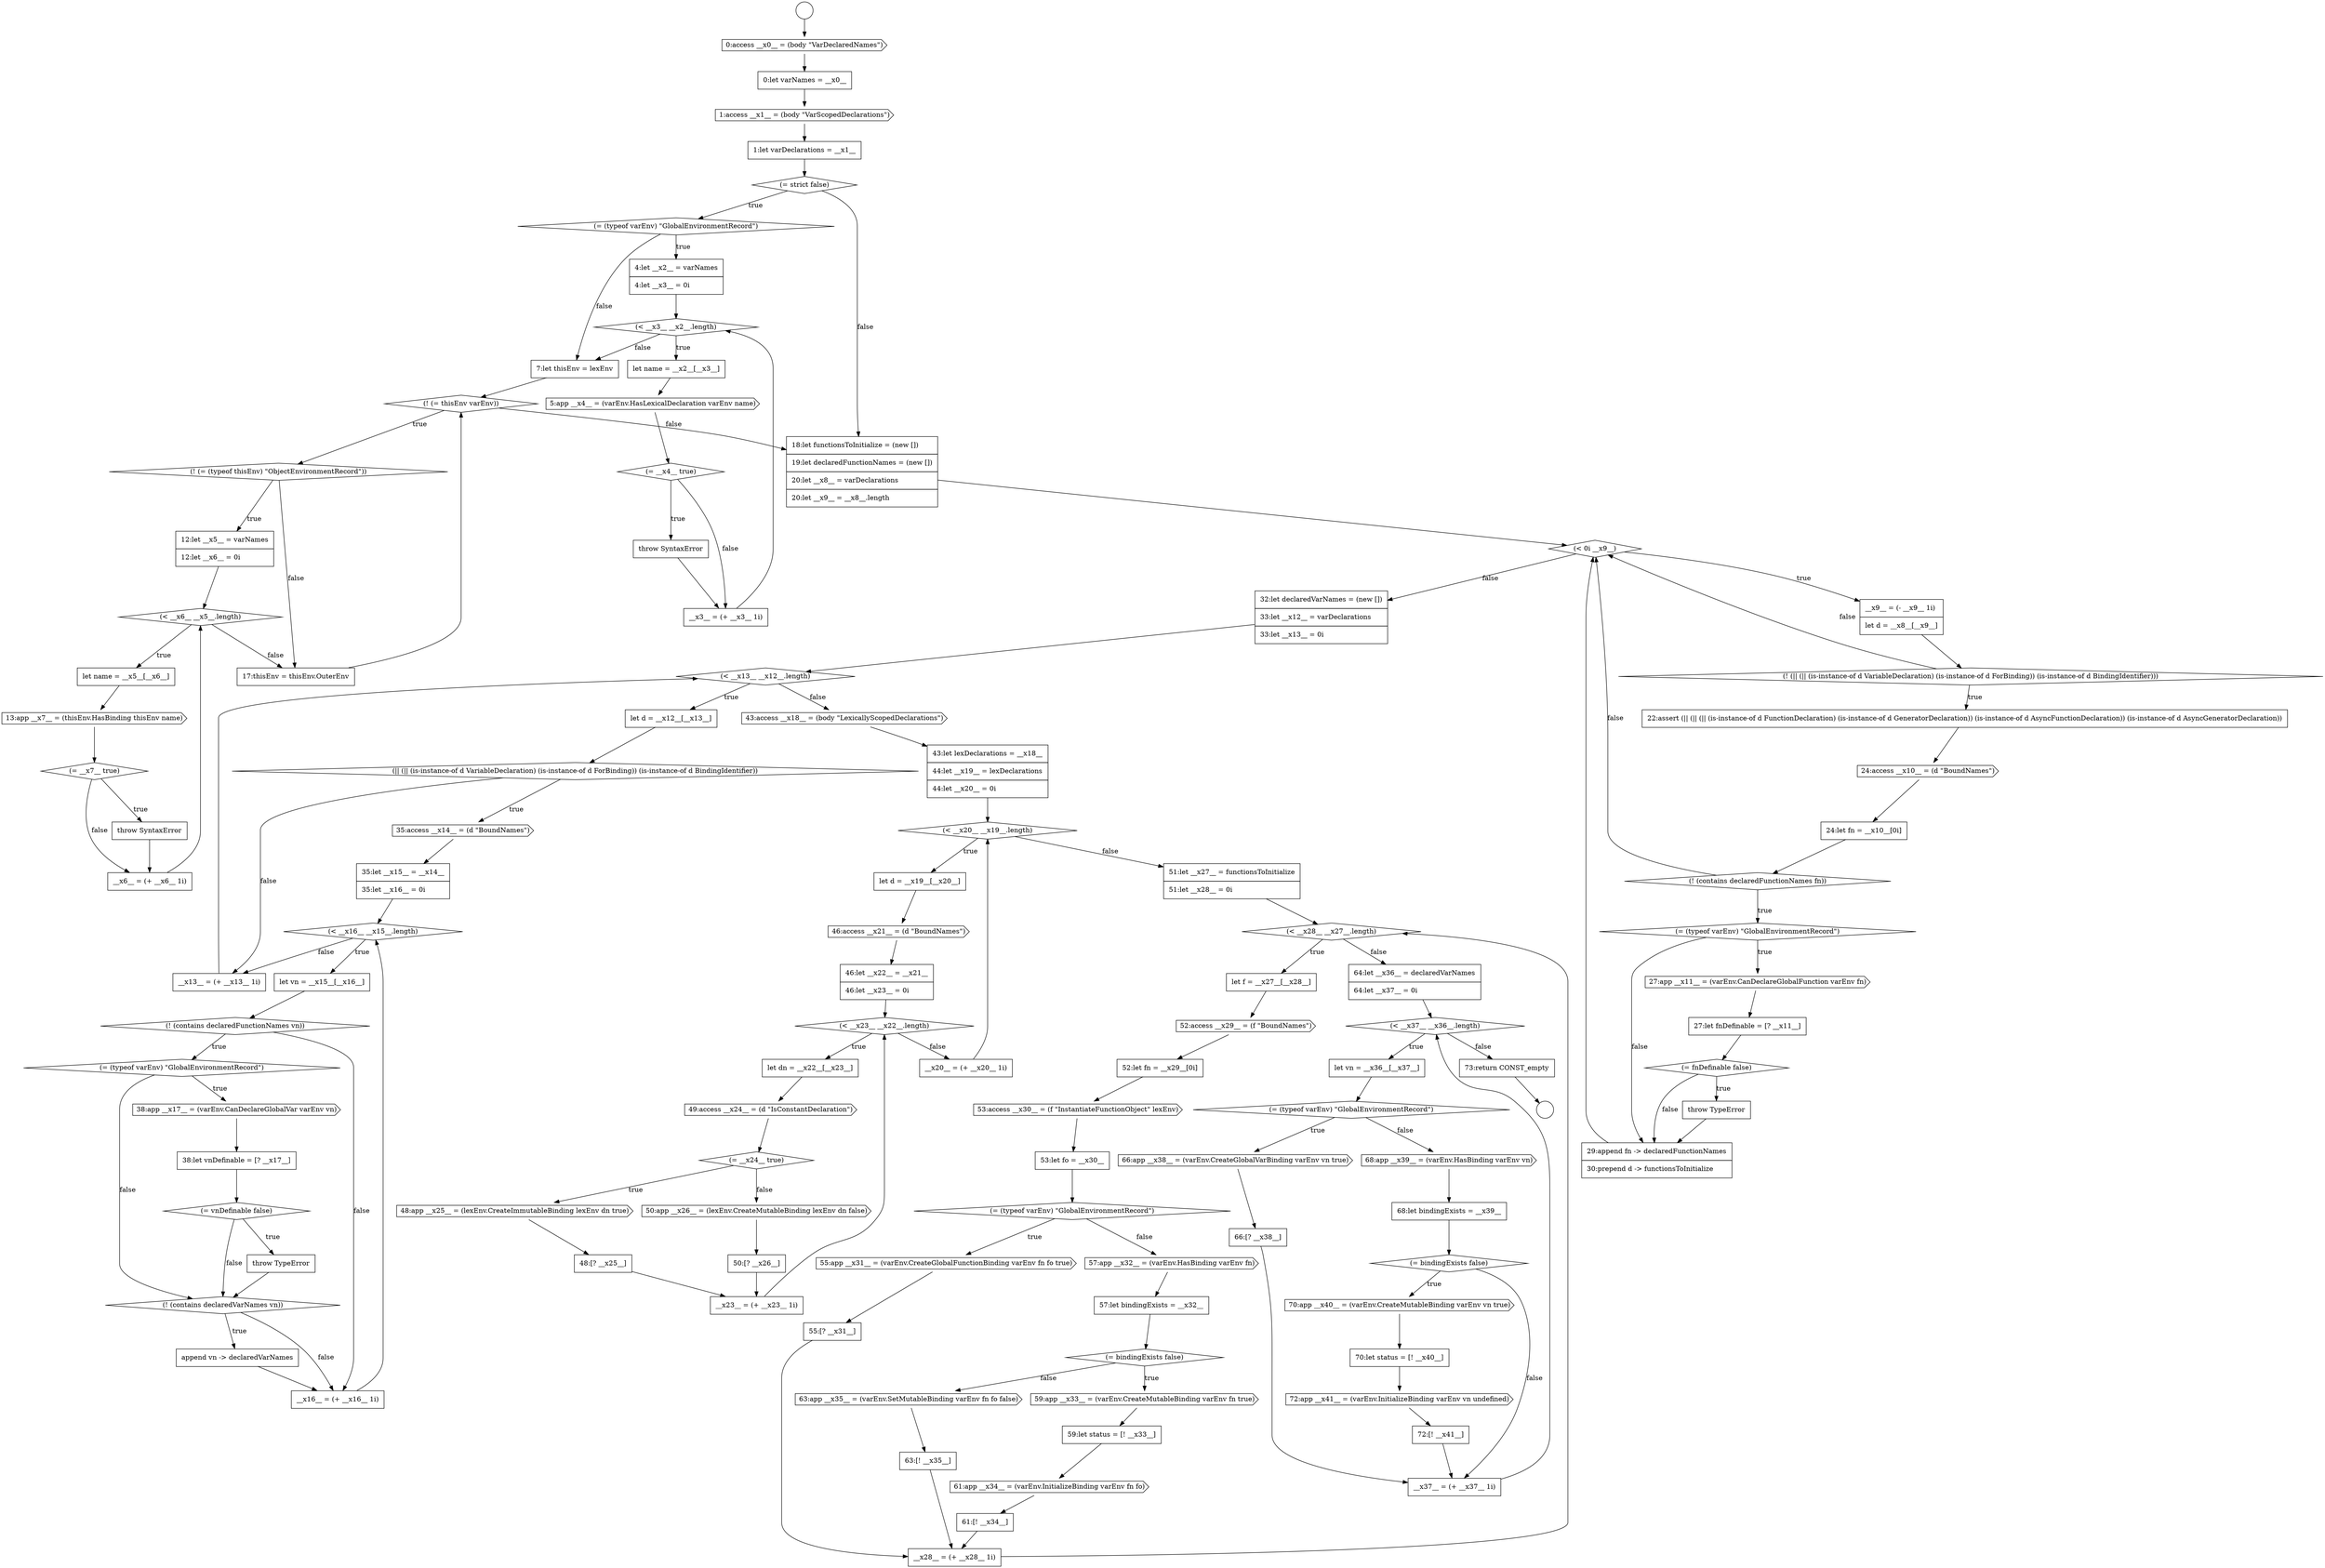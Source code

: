 digraph {
  node5 [shape=none, margin=0, label=<<font color="black">
    <table border="0" cellborder="1" cellspacing="0" cellpadding="10">
      <tr><td align="left">1:let varDeclarations = __x1__</td></tr>
    </table>
  </font>> color="black" fillcolor="white" style=filled]
  node69 [shape=none, margin=0, label=<<font color="black">
    <table border="0" cellborder="1" cellspacing="0" cellpadding="10">
      <tr><td align="left">48:[? __x25__]</td></tr>
    </table>
  </font>> color="black" fillcolor="white" style=filled]
  node101 [shape=none, margin=0, label=<<font color="black">
    <table border="0" cellborder="1" cellspacing="0" cellpadding="10">
      <tr><td align="left">68:let bindingExists = __x39__</td></tr>
    </table>
  </font>> color="black" fillcolor="white" style=filled]
  node0 [shape=circle label=" " color="black" fillcolor="white" style=filled]
  node88 [shape=none, margin=0, label=<<font color="black">
    <table border="0" cellborder="1" cellspacing="0" cellpadding="10">
      <tr><td align="left">59:let status = [! __x33__]</td></tr>
    </table>
  </font>> color="black" fillcolor="white" style=filled]
  node10 [shape=none, margin=0, label=<<font color="black">
    <table border="0" cellborder="1" cellspacing="0" cellpadding="10">
      <tr><td align="left">let name = __x2__[__x3__]</td></tr>
    </table>
  </font>> color="black" fillcolor="white" style=filled]
  node56 [shape=none, margin=0, label=<<font color="black">
    <table border="0" cellborder="1" cellspacing="0" cellpadding="10">
      <tr><td align="left">__x16__ = (+ __x16__ 1i)</td></tr>
    </table>
  </font>> color="black" fillcolor="white" style=filled]
  node42 [shape=none, margin=0, label=<<font color="black">
    <table border="0" cellborder="1" cellspacing="0" cellpadding="10">
      <tr><td align="left">let d = __x12__[__x13__]</td></tr>
    </table>
  </font>> color="black" fillcolor="white" style=filled]
  node24 [shape=none, margin=0, label=<<font color="black">
    <table border="0" cellborder="1" cellspacing="0" cellpadding="10">
      <tr><td align="left">__x6__ = (+ __x6__ 1i)</td></tr>
    </table>
  </font>> color="black" fillcolor="white" style=filled]
  node37 [shape=diamond, label=<<font color="black">(= fnDefinable false)</font>> color="black" fillcolor="white" style=filled]
  node25 [shape=none, margin=0, label=<<font color="black">
    <table border="0" cellborder="1" cellspacing="0" cellpadding="10">
      <tr><td align="left">17:thisEnv = thisEnv.OuterEnv</td></tr>
    </table>
  </font>> color="black" fillcolor="white" style=filled]
  node52 [shape=diamond, label=<<font color="black">(= vnDefinable false)</font>> color="black" fillcolor="white" style=filled]
  node14 [shape=none, margin=0, label=<<font color="black">
    <table border="0" cellborder="1" cellspacing="0" cellpadding="10">
      <tr><td align="left">__x3__ = (+ __x3__ 1i)</td></tr>
    </table>
  </font>> color="black" fillcolor="white" style=filled]
  node20 [shape=none, margin=0, label=<<font color="black">
    <table border="0" cellborder="1" cellspacing="0" cellpadding="10">
      <tr><td align="left">let name = __x5__[__x6__]</td></tr>
    </table>
  </font>> color="black" fillcolor="white" style=filled]
  node46 [shape=diamond, label=<<font color="black">(&lt; __x16__ __x15__.length)</font>> color="black" fillcolor="white" style=filled]
  node93 [shape=none, margin=0, label=<<font color="black">
    <table border="0" cellborder="1" cellspacing="0" cellpadding="10">
      <tr><td align="left">__x28__ = (+ __x28__ 1i)</td></tr>
    </table>
  </font>> color="black" fillcolor="white" style=filled]
  node57 [shape=none, margin=0, label=<<font color="black">
    <table border="0" cellborder="1" cellspacing="0" cellpadding="10">
      <tr><td align="left">__x13__ = (+ __x13__ 1i)</td></tr>
    </table>
  </font>> color="black" fillcolor="white" style=filled]
  node78 [shape=none, margin=0, label=<<font color="black">
    <table border="0" cellborder="1" cellspacing="0" cellpadding="10">
      <tr><td align="left">52:let fn = __x29__[0i]</td></tr>
    </table>
  </font>> color="black" fillcolor="white" style=filled]
  node29 [shape=diamond, label=<<font color="black">(! (|| (|| (is-instance-of d VariableDeclaration) (is-instance-of d ForBinding)) (is-instance-of d BindingIdentifier)))</font>> color="black" fillcolor="white" style=filled]
  node106 [shape=none, margin=0, label=<<font color="black">
    <table border="0" cellborder="1" cellspacing="0" cellpadding="10">
      <tr><td align="left">72:[! __x41__]</td></tr>
    </table>
  </font>> color="black" fillcolor="white" style=filled]
  node84 [shape=cds, label=<<font color="black">57:app __x32__ = (varEnv.HasBinding varEnv fn)</font>> color="black" fillcolor="white" style=filled]
  node61 [shape=none, margin=0, label=<<font color="black">
    <table border="0" cellborder="1" cellspacing="0" cellpadding="10">
      <tr><td align="left">let d = __x19__[__x20__]</td></tr>
    </table>
  </font>> color="black" fillcolor="white" style=filled]
  node89 [shape=cds, label=<<font color="black">61:app __x34__ = (varEnv.InitializeBinding varEnv fn fo)</font>> color="black" fillcolor="white" style=filled]
  node1 [shape=circle label=" " color="black" fillcolor="white" style=filled]
  node74 [shape=none, margin=0, label=<<font color="black">
    <table border="0" cellborder="1" cellspacing="0" cellpadding="10">
      <tr><td align="left">51:let __x27__ = functionsToInitialize</td></tr>
      <tr><td align="left">51:let __x28__ = 0i</td></tr>
    </table>
  </font>> color="black" fillcolor="white" style=filled]
  node6 [shape=diamond, label=<<font color="black">(= strict false)</font>> color="black" fillcolor="white" style=filled]
  node60 [shape=diamond, label=<<font color="black">(&lt; __x20__ __x19__.length)</font>> color="black" fillcolor="white" style=filled]
  node85 [shape=none, margin=0, label=<<font color="black">
    <table border="0" cellborder="1" cellspacing="0" cellpadding="10">
      <tr><td align="left">57:let bindingExists = __x32__</td></tr>
    </table>
  </font>> color="black" fillcolor="white" style=filled]
  node102 [shape=diamond, label=<<font color="black">(= bindingExists false)</font>> color="black" fillcolor="white" style=filled]
  node70 [shape=cds, label=<<font color="black">50:app __x26__ = (lexEnv.CreateMutableBinding lexEnv dn false)</font>> color="black" fillcolor="white" style=filled]
  node21 [shape=cds, label=<<font color="black">13:app __x7__ = (thisEnv.HasBinding thisEnv name)</font>> color="black" fillcolor="white" style=filled]
  node33 [shape=diamond, label=<<font color="black">(! (contains declaredFunctionNames fn))</font>> color="black" fillcolor="white" style=filled]
  node28 [shape=none, margin=0, label=<<font color="black">
    <table border="0" cellborder="1" cellspacing="0" cellpadding="10">
      <tr><td align="left">__x9__ = (- __x9__ 1i)</td></tr>
      <tr><td align="left">let d = __x8__[__x9__]</td></tr>
    </table>
  </font>> color="black" fillcolor="white" style=filled]
  node38 [shape=none, margin=0, label=<<font color="black">
    <table border="0" cellborder="1" cellspacing="0" cellpadding="10">
      <tr><td align="left">throw TypeError</td></tr>
    </table>
  </font>> color="black" fillcolor="white" style=filled]
  node92 [shape=none, margin=0, label=<<font color="black">
    <table border="0" cellborder="1" cellspacing="0" cellpadding="10">
      <tr><td align="left">63:[! __x35__]</td></tr>
    </table>
  </font>> color="black" fillcolor="white" style=filled]
  node65 [shape=none, margin=0, label=<<font color="black">
    <table border="0" cellborder="1" cellspacing="0" cellpadding="10">
      <tr><td align="left">let dn = __x22__[__x23__]</td></tr>
    </table>
  </font>> color="black" fillcolor="white" style=filled]
  node97 [shape=diamond, label=<<font color="black">(= (typeof varEnv) &quot;GlobalEnvironmentRecord&quot;)</font>> color="black" fillcolor="white" style=filled]
  node9 [shape=diamond, label=<<font color="black">(&lt; __x3__ __x2__.length)</font>> color="black" fillcolor="white" style=filled]
  node53 [shape=none, margin=0, label=<<font color="black">
    <table border="0" cellborder="1" cellspacing="0" cellpadding="10">
      <tr><td align="left">throw TypeError</td></tr>
    </table>
  </font>> color="black" fillcolor="white" style=filled]
  node77 [shape=cds, label=<<font color="black">52:access __x29__ = (f &quot;BoundNames&quot;)</font>> color="black" fillcolor="white" style=filled]
  node96 [shape=none, margin=0, label=<<font color="black">
    <table border="0" cellborder="1" cellspacing="0" cellpadding="10">
      <tr><td align="left">let vn = __x36__[__x37__]</td></tr>
    </table>
  </font>> color="black" fillcolor="white" style=filled]
  node13 [shape=none, margin=0, label=<<font color="black">
    <table border="0" cellborder="1" cellspacing="0" cellpadding="10">
      <tr><td align="left">throw SyntaxError</td></tr>
    </table>
  </font>> color="black" fillcolor="white" style=filled]
  node41 [shape=diamond, label=<<font color="black">(&lt; __x13__ __x12__.length)</font>> color="black" fillcolor="white" style=filled]
  node73 [shape=none, margin=0, label=<<font color="black">
    <table border="0" cellborder="1" cellspacing="0" cellpadding="10">
      <tr><td align="left">__x20__ = (+ __x20__ 1i)</td></tr>
    </table>
  </font>> color="black" fillcolor="white" style=filled]
  node105 [shape=cds, label=<<font color="black">72:app __x41__ = (varEnv.InitializeBinding varEnv vn undefined)</font>> color="black" fillcolor="white" style=filled]
  node2 [shape=cds, label=<<font color="black">0:access __x0__ = (body &quot;VarDeclaredNames&quot;)</font>> color="black" fillcolor="white" style=filled]
  node45 [shape=none, margin=0, label=<<font color="black">
    <table border="0" cellborder="1" cellspacing="0" cellpadding="10">
      <tr><td align="left">35:let __x15__ = __x14__</td></tr>
      <tr><td align="left">35:let __x16__ = 0i</td></tr>
    </table>
  </font>> color="black" fillcolor="white" style=filled]
  node64 [shape=diamond, label=<<font color="black">(&lt; __x23__ __x22__.length)</font>> color="black" fillcolor="white" style=filled]
  node17 [shape=diamond, label=<<font color="black">(! (= (typeof thisEnv) &quot;ObjectEnvironmentRecord&quot;))</font>> color="black" fillcolor="white" style=filled]
  node32 [shape=none, margin=0, label=<<font color="black">
    <table border="0" cellborder="1" cellspacing="0" cellpadding="10">
      <tr><td align="left">24:let fn = __x10__[0i]</td></tr>
    </table>
  </font>> color="black" fillcolor="white" style=filled]
  node34 [shape=diamond, label=<<font color="black">(= (typeof varEnv) &quot;GlobalEnvironmentRecord&quot;)</font>> color="black" fillcolor="white" style=filled]
  node22 [shape=diamond, label=<<font color="black">(= __x7__ true)</font>> color="black" fillcolor="white" style=filled]
  node44 [shape=cds, label=<<font color="black">35:access __x14__ = (d &quot;BoundNames&quot;)</font>> color="black" fillcolor="white" style=filled]
  node59 [shape=none, margin=0, label=<<font color="black">
    <table border="0" cellborder="1" cellspacing="0" cellpadding="10">
      <tr><td align="left">43:let lexDeclarations = __x18__</td></tr>
      <tr><td align="left">44:let __x19__ = lexDeclarations</td></tr>
      <tr><td align="left">44:let __x20__ = 0i</td></tr>
    </table>
  </font>> color="black" fillcolor="white" style=filled]
  node27 [shape=diamond, label=<<font color="black">(&lt; 0i __x9__)</font>> color="black" fillcolor="white" style=filled]
  node71 [shape=none, margin=0, label=<<font color="black">
    <table border="0" cellborder="1" cellspacing="0" cellpadding="10">
      <tr><td align="left">50:[? __x26__]</td></tr>
    </table>
  </font>> color="black" fillcolor="white" style=filled]
  node12 [shape=diamond, label=<<font color="black">(= __x4__ true)</font>> color="black" fillcolor="white" style=filled]
  node54 [shape=diamond, label=<<font color="black">(! (contains declaredVarNames vn))</font>> color="black" fillcolor="white" style=filled]
  node49 [shape=diamond, label=<<font color="black">(= (typeof varEnv) &quot;GlobalEnvironmentRecord&quot;)</font>> color="black" fillcolor="white" style=filled]
  node86 [shape=diamond, label=<<font color="black">(= bindingExists false)</font>> color="black" fillcolor="white" style=filled]
  node81 [shape=diamond, label=<<font color="black">(= (typeof varEnv) &quot;GlobalEnvironmentRecord&quot;)</font>> color="black" fillcolor="white" style=filled]
  node76 [shape=none, margin=0, label=<<font color="black">
    <table border="0" cellborder="1" cellspacing="0" cellpadding="10">
      <tr><td align="left">let f = __x27__[__x28__]</td></tr>
    </table>
  </font>> color="black" fillcolor="white" style=filled]
  node7 [shape=diamond, label=<<font color="black">(= (typeof varEnv) &quot;GlobalEnvironmentRecord&quot;)</font>> color="black" fillcolor="white" style=filled]
  node39 [shape=none, margin=0, label=<<font color="black">
    <table border="0" cellborder="1" cellspacing="0" cellpadding="10">
      <tr><td align="left">29:append fn -&gt; declaredFunctionNames</td></tr>
      <tr><td align="left">30:prepend d -&gt; functionsToInitialize</td></tr>
    </table>
  </font>> color="black" fillcolor="white" style=filled]
  node98 [shape=cds, label=<<font color="black">66:app __x38__ = (varEnv.CreateGlobalVarBinding varEnv vn true)</font>> color="black" fillcolor="white" style=filled]
  node103 [shape=cds, label=<<font color="black">70:app __x40__ = (varEnv.CreateMutableBinding varEnv vn true)</font>> color="black" fillcolor="white" style=filled]
  node91 [shape=cds, label=<<font color="black">63:app __x35__ = (varEnv.SetMutableBinding varEnv fn fo false)</font>> color="black" fillcolor="white" style=filled]
  node66 [shape=cds, label=<<font color="black">49:access __x24__ = (d &quot;IsConstantDeclaration&quot;)</font>> color="black" fillcolor="white" style=filled]
  node108 [shape=none, margin=0, label=<<font color="black">
    <table border="0" cellborder="1" cellspacing="0" cellpadding="10">
      <tr><td align="left">73:return CONST_empty</td></tr>
    </table>
  </font>> color="black" fillcolor="white" style=filled]
  node3 [shape=none, margin=0, label=<<font color="black">
    <table border="0" cellborder="1" cellspacing="0" cellpadding="10">
      <tr><td align="left">0:let varNames = __x0__</td></tr>
    </table>
  </font>> color="black" fillcolor="white" style=filled]
  node80 [shape=none, margin=0, label=<<font color="black">
    <table border="0" cellborder="1" cellspacing="0" cellpadding="10">
      <tr><td align="left">53:let fo = __x30__</td></tr>
    </table>
  </font>> color="black" fillcolor="white" style=filled]
  node35 [shape=cds, label=<<font color="black">27:app __x11__ = (varEnv.CanDeclareGlobalFunction varEnv fn)</font>> color="black" fillcolor="white" style=filled]
  node48 [shape=diamond, label=<<font color="black">(! (contains declaredFunctionNames vn))</font>> color="black" fillcolor="white" style=filled]
  node63 [shape=none, margin=0, label=<<font color="black">
    <table border="0" cellborder="1" cellspacing="0" cellpadding="10">
      <tr><td align="left">46:let __x22__ = __x21__</td></tr>
      <tr><td align="left">46:let __x23__ = 0i</td></tr>
    </table>
  </font>> color="black" fillcolor="white" style=filled]
  node18 [shape=none, margin=0, label=<<font color="black">
    <table border="0" cellborder="1" cellspacing="0" cellpadding="10">
      <tr><td align="left">12:let __x5__ = varNames</td></tr>
      <tr><td align="left">12:let __x6__ = 0i</td></tr>
    </table>
  </font>> color="black" fillcolor="white" style=filled]
  node95 [shape=diamond, label=<<font color="black">(&lt; __x37__ __x36__.length)</font>> color="black" fillcolor="white" style=filled]
  node50 [shape=cds, label=<<font color="black">38:app __x17__ = (varEnv.CanDeclareGlobalVar varEnv vn)</font>> color="black" fillcolor="white" style=filled]
  node67 [shape=diamond, label=<<font color="black">(= __x24__ true)</font>> color="black" fillcolor="white" style=filled]
  node16 [shape=diamond, label=<<font color="black">(! (= thisEnv varEnv))</font>> color="black" fillcolor="white" style=filled]
  node31 [shape=cds, label=<<font color="black">24:access __x10__ = (d &quot;BoundNames&quot;)</font>> color="black" fillcolor="white" style=filled]
  node11 [shape=cds, label=<<font color="black">5:app __x4__ = (varEnv.HasLexicalDeclaration varEnv name)</font>> color="black" fillcolor="white" style=filled]
  node72 [shape=none, margin=0, label=<<font color="black">
    <table border="0" cellborder="1" cellspacing="0" cellpadding="10">
      <tr><td align="left">__x23__ = (+ __x23__ 1i)</td></tr>
    </table>
  </font>> color="black" fillcolor="white" style=filled]
  node43 [shape=diamond, label=<<font color="black">(|| (|| (is-instance-of d VariableDeclaration) (is-instance-of d ForBinding)) (is-instance-of d BindingIdentifier))</font>> color="black" fillcolor="white" style=filled]
  node99 [shape=none, margin=0, label=<<font color="black">
    <table border="0" cellborder="1" cellspacing="0" cellpadding="10">
      <tr><td align="left">66:[? __x38__]</td></tr>
    </table>
  </font>> color="black" fillcolor="white" style=filled]
  node87 [shape=cds, label=<<font color="black">59:app __x33__ = (varEnv.CreateMutableBinding varEnv fn true)</font>> color="black" fillcolor="white" style=filled]
  node104 [shape=none, margin=0, label=<<font color="black">
    <table border="0" cellborder="1" cellspacing="0" cellpadding="10">
      <tr><td align="left">70:let status = [! __x40__]</td></tr>
    </table>
  </font>> color="black" fillcolor="white" style=filled]
  node40 [shape=none, margin=0, label=<<font color="black">
    <table border="0" cellborder="1" cellspacing="0" cellpadding="10">
      <tr><td align="left">32:let declaredVarNames = (new [])</td></tr>
      <tr><td align="left">33:let __x12__ = varDeclarations</td></tr>
      <tr><td align="left">33:let __x13__ = 0i</td></tr>
    </table>
  </font>> color="black" fillcolor="white" style=filled]
  node26 [shape=none, margin=0, label=<<font color="black">
    <table border="0" cellborder="1" cellspacing="0" cellpadding="10">
      <tr><td align="left">18:let functionsToInitialize = (new [])</td></tr>
      <tr><td align="left">19:let declaredFunctionNames = (new [])</td></tr>
      <tr><td align="left">20:let __x8__ = varDeclarations</td></tr>
      <tr><td align="left">20:let __x9__ = __x8__.length</td></tr>
    </table>
  </font>> color="black" fillcolor="white" style=filled]
  node55 [shape=none, margin=0, label=<<font color="black">
    <table border="0" cellborder="1" cellspacing="0" cellpadding="10">
      <tr><td align="left">append vn -&gt; declaredVarNames</td></tr>
    </table>
  </font>> color="black" fillcolor="white" style=filled]
  node23 [shape=none, margin=0, label=<<font color="black">
    <table border="0" cellborder="1" cellspacing="0" cellpadding="10">
      <tr><td align="left">throw SyntaxError</td></tr>
    </table>
  </font>> color="black" fillcolor="white" style=filled]
  node8 [shape=none, margin=0, label=<<font color="black">
    <table border="0" cellborder="1" cellspacing="0" cellpadding="10">
      <tr><td align="left">4:let __x2__ = varNames</td></tr>
      <tr><td align="left">4:let __x3__ = 0i</td></tr>
    </table>
  </font>> color="black" fillcolor="white" style=filled]
  node75 [shape=diamond, label=<<font color="black">(&lt; __x28__ __x27__.length)</font>> color="black" fillcolor="white" style=filled]
  node58 [shape=cds, label=<<font color="black">43:access __x18__ = (body &quot;LexicallyScopedDeclarations&quot;)</font>> color="black" fillcolor="white" style=filled]
  node82 [shape=cds, label=<<font color="black">55:app __x31__ = (varEnv.CreateGlobalFunctionBinding varEnv fn fo true)</font>> color="black" fillcolor="white" style=filled]
  node36 [shape=none, margin=0, label=<<font color="black">
    <table border="0" cellborder="1" cellspacing="0" cellpadding="10">
      <tr><td align="left">27:let fnDefinable = [? __x11__]</td></tr>
    </table>
  </font>> color="black" fillcolor="white" style=filled]
  node30 [shape=none, margin=0, label=<<font color="black">
    <table border="0" cellborder="1" cellspacing="0" cellpadding="10">
      <tr><td align="left">22:assert (|| (|| (|| (is-instance-of d FunctionDeclaration) (is-instance-of d GeneratorDeclaration)) (is-instance-of d AsyncFunctionDeclaration)) (is-instance-of d AsyncGeneratorDeclaration))</td></tr>
    </table>
  </font>> color="black" fillcolor="white" style=filled]
  node51 [shape=none, margin=0, label=<<font color="black">
    <table border="0" cellborder="1" cellspacing="0" cellpadding="10">
      <tr><td align="left">38:let vnDefinable = [? __x17__]</td></tr>
    </table>
  </font>> color="black" fillcolor="white" style=filled]
  node19 [shape=diamond, label=<<font color="black">(&lt; __x6__ __x5__.length)</font>> color="black" fillcolor="white" style=filled]
  node107 [shape=none, margin=0, label=<<font color="black">
    <table border="0" cellborder="1" cellspacing="0" cellpadding="10">
      <tr><td align="left">__x37__ = (+ __x37__ 1i)</td></tr>
    </table>
  </font>> color="black" fillcolor="white" style=filled]
  node4 [shape=cds, label=<<font color="black">1:access __x1__ = (body &quot;VarScopedDeclarations&quot;)</font>> color="black" fillcolor="white" style=filled]
  node79 [shape=cds, label=<<font color="black">53:access __x30__ = (f &quot;InstantiateFunctionObject&quot; lexEnv)</font>> color="black" fillcolor="white" style=filled]
  node94 [shape=none, margin=0, label=<<font color="black">
    <table border="0" cellborder="1" cellspacing="0" cellpadding="10">
      <tr><td align="left">64:let __x36__ = declaredVarNames</td></tr>
      <tr><td align="left">64:let __x37__ = 0i</td></tr>
    </table>
  </font>> color="black" fillcolor="white" style=filled]
  node47 [shape=none, margin=0, label=<<font color="black">
    <table border="0" cellborder="1" cellspacing="0" cellpadding="10">
      <tr><td align="left">let vn = __x15__[__x16__]</td></tr>
    </table>
  </font>> color="black" fillcolor="white" style=filled]
  node15 [shape=none, margin=0, label=<<font color="black">
    <table border="0" cellborder="1" cellspacing="0" cellpadding="10">
      <tr><td align="left">7:let thisEnv = lexEnv</td></tr>
    </table>
  </font>> color="black" fillcolor="white" style=filled]
  node68 [shape=cds, label=<<font color="black">48:app __x25__ = (lexEnv.CreateImmutableBinding lexEnv dn true)</font>> color="black" fillcolor="white" style=filled]
  node62 [shape=cds, label=<<font color="black">46:access __x21__ = (d &quot;BoundNames&quot;)</font>> color="black" fillcolor="white" style=filled]
  node90 [shape=none, margin=0, label=<<font color="black">
    <table border="0" cellborder="1" cellspacing="0" cellpadding="10">
      <tr><td align="left">61:[! __x34__]</td></tr>
    </table>
  </font>> color="black" fillcolor="white" style=filled]
  node83 [shape=none, margin=0, label=<<font color="black">
    <table border="0" cellborder="1" cellspacing="0" cellpadding="10">
      <tr><td align="left">55:[? __x31__]</td></tr>
    </table>
  </font>> color="black" fillcolor="white" style=filled]
  node100 [shape=cds, label=<<font color="black">68:app __x39__ = (varEnv.HasBinding varEnv vn)</font>> color="black" fillcolor="white" style=filled]
  node54 -> node55 [label=<<font color="black">true</font>> color="black"]
  node54 -> node56 [label=<<font color="black">false</font>> color="black"]
  node87 -> node88 [ color="black"]
  node7 -> node8 [label=<<font color="black">true</font>> color="black"]
  node7 -> node15 [label=<<font color="black">false</font>> color="black"]
  node49 -> node50 [label=<<font color="black">true</font>> color="black"]
  node49 -> node54 [label=<<font color="black">false</font>> color="black"]
  node5 -> node6 [ color="black"]
  node53 -> node54 [ color="black"]
  node3 -> node4 [ color="black"]
  node86 -> node87 [label=<<font color="black">true</font>> color="black"]
  node86 -> node91 [label=<<font color="black">false</font>> color="black"]
  node63 -> node64 [ color="black"]
  node61 -> node62 [ color="black"]
  node28 -> node29 [ color="black"]
  node46 -> node47 [label=<<font color="black">true</font>> color="black"]
  node46 -> node57 [label=<<font color="black">false</font>> color="black"]
  node57 -> node41 [ color="black"]
  node107 -> node95 [ color="black"]
  node42 -> node43 [ color="black"]
  node18 -> node19 [ color="black"]
  node16 -> node17 [label=<<font color="black">true</font>> color="black"]
  node16 -> node26 [label=<<font color="black">false</font>> color="black"]
  node66 -> node67 [ color="black"]
  node14 -> node9 [ color="black"]
  node71 -> node72 [ color="black"]
  node90 -> node93 [ color="black"]
  node2 -> node3 [ color="black"]
  node62 -> node63 [ color="black"]
  node15 -> node16 [ color="black"]
  node55 -> node56 [ color="black"]
  node22 -> node23 [label=<<font color="black">true</font>> color="black"]
  node22 -> node24 [label=<<font color="black">false</font>> color="black"]
  node11 -> node12 [ color="black"]
  node52 -> node53 [label=<<font color="black">true</font>> color="black"]
  node52 -> node54 [label=<<font color="black">false</font>> color="black"]
  node33 -> node34 [label=<<font color="black">true</font>> color="black"]
  node33 -> node27 [label=<<font color="black">false</font>> color="black"]
  node104 -> node105 [ color="black"]
  node96 -> node97 [ color="black"]
  node93 -> node75 [ color="black"]
  node13 -> node14 [ color="black"]
  node75 -> node76 [label=<<font color="black">true</font>> color="black"]
  node75 -> node94 [label=<<font color="black">false</font>> color="black"]
  node35 -> node36 [ color="black"]
  node79 -> node80 [ color="black"]
  node37 -> node38 [label=<<font color="black">true</font>> color="black"]
  node37 -> node39 [label=<<font color="black">false</font>> color="black"]
  node98 -> node99 [ color="black"]
  node48 -> node49 [label=<<font color="black">true</font>> color="black"]
  node48 -> node56 [label=<<font color="black">false</font>> color="black"]
  node97 -> node98 [label=<<font color="black">true</font>> color="black"]
  node97 -> node100 [label=<<font color="black">false</font>> color="black"]
  node45 -> node46 [ color="black"]
  node6 -> node7 [label=<<font color="black">true</font>> color="black"]
  node6 -> node26 [label=<<font color="black">false</font>> color="black"]
  node101 -> node102 [ color="black"]
  node0 -> node2 [ color="black"]
  node36 -> node37 [ color="black"]
  node84 -> node85 [ color="black"]
  node70 -> node71 [ color="black"]
  node76 -> node77 [ color="black"]
  node44 -> node45 [ color="black"]
  node68 -> node69 [ color="black"]
  node23 -> node24 [ color="black"]
  node60 -> node61 [label=<<font color="black">true</font>> color="black"]
  node60 -> node74 [label=<<font color="black">false</font>> color="black"]
  node31 -> node32 [ color="black"]
  node43 -> node44 [label=<<font color="black">true</font>> color="black"]
  node43 -> node57 [label=<<font color="black">false</font>> color="black"]
  node40 -> node41 [ color="black"]
  node30 -> node31 [ color="black"]
  node77 -> node78 [ color="black"]
  node34 -> node35 [label=<<font color="black">true</font>> color="black"]
  node34 -> node39 [label=<<font color="black">false</font>> color="black"]
  node26 -> node27 [ color="black"]
  node103 -> node104 [ color="black"]
  node94 -> node95 [ color="black"]
  node69 -> node72 [ color="black"]
  node78 -> node79 [ color="black"]
  node73 -> node60 [ color="black"]
  node27 -> node28 [label=<<font color="black">true</font>> color="black"]
  node27 -> node40 [label=<<font color="black">false</font>> color="black"]
  node10 -> node11 [ color="black"]
  node108 -> node1 [ color="black"]
  node88 -> node89 [ color="black"]
  node47 -> node48 [ color="black"]
  node91 -> node92 [ color="black"]
  node105 -> node106 [ color="black"]
  node72 -> node64 [ color="black"]
  node50 -> node51 [ color="black"]
  node4 -> node5 [ color="black"]
  node51 -> node52 [ color="black"]
  node17 -> node18 [label=<<font color="black">true</font>> color="black"]
  node17 -> node25 [label=<<font color="black">false</font>> color="black"]
  node8 -> node9 [ color="black"]
  node56 -> node46 [ color="black"]
  node25 -> node16 [ color="black"]
  node21 -> node22 [ color="black"]
  node59 -> node60 [ color="black"]
  node67 -> node68 [label=<<font color="black">true</font>> color="black"]
  node67 -> node70 [label=<<font color="black">false</font>> color="black"]
  node20 -> node21 [ color="black"]
  node102 -> node103 [label=<<font color="black">true</font>> color="black"]
  node102 -> node107 [label=<<font color="black">false</font>> color="black"]
  node92 -> node93 [ color="black"]
  node29 -> node30 [label=<<font color="black">true</font>> color="black"]
  node29 -> node27 [label=<<font color="black">false</font>> color="black"]
  node82 -> node83 [ color="black"]
  node95 -> node96 [label=<<font color="black">true</font>> color="black"]
  node95 -> node108 [label=<<font color="black">false</font>> color="black"]
  node99 -> node107 [ color="black"]
  node89 -> node90 [ color="black"]
  node58 -> node59 [ color="black"]
  node9 -> node10 [label=<<font color="black">true</font>> color="black"]
  node9 -> node15 [label=<<font color="black">false</font>> color="black"]
  node65 -> node66 [ color="black"]
  node100 -> node101 [ color="black"]
  node38 -> node39 [ color="black"]
  node81 -> node82 [label=<<font color="black">true</font>> color="black"]
  node81 -> node84 [label=<<font color="black">false</font>> color="black"]
  node74 -> node75 [ color="black"]
  node32 -> node33 [ color="black"]
  node106 -> node107 [ color="black"]
  node83 -> node93 [ color="black"]
  node85 -> node86 [ color="black"]
  node24 -> node19 [ color="black"]
  node80 -> node81 [ color="black"]
  node39 -> node27 [ color="black"]
  node19 -> node20 [label=<<font color="black">true</font>> color="black"]
  node19 -> node25 [label=<<font color="black">false</font>> color="black"]
  node12 -> node13 [label=<<font color="black">true</font>> color="black"]
  node12 -> node14 [label=<<font color="black">false</font>> color="black"]
  node64 -> node65 [label=<<font color="black">true</font>> color="black"]
  node64 -> node73 [label=<<font color="black">false</font>> color="black"]
  node41 -> node42 [label=<<font color="black">true</font>> color="black"]
  node41 -> node58 [label=<<font color="black">false</font>> color="black"]
}

